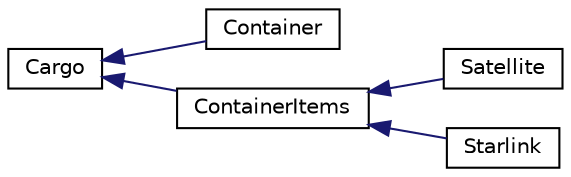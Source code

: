 digraph "Graphical Class Hierarchy"
{
 // LATEX_PDF_SIZE
  edge [fontname="Helvetica",fontsize="10",labelfontname="Helvetica",labelfontsize="10"];
  node [fontname="Helvetica",fontsize="10",shape=record];
  rankdir="LR";
  Node0 [label="Cargo",height=0.2,width=0.4,color="black", fillcolor="white", style="filled",URL="$classCargo.html",tooltip="Note: A Dragon Spacecraft can only take cargo."];
  Node0 -> Node1 [dir="back",color="midnightblue",fontsize="10",style="solid",fontname="Helvetica"];
  Node1 [label="Container",height=0.2,width=0.4,color="black", fillcolor="white", style="filled",URL="$classContainer.html",tooltip="THE CONCRETECOMPONENT."];
  Node0 -> Node2 [dir="back",color="midnightblue",fontsize="10",style="solid",fontname="Helvetica"];
  Node2 [label="ContainerItems",height=0.2,width=0.4,color="black", fillcolor="white", style="filled",URL="$classContainerItems.html",tooltip=" "];
  Node2 -> Node3 [dir="back",color="midnightblue",fontsize="10",style="solid",fontname="Helvetica"];
  Node3 [label="Satellite",height=0.2,width=0.4,color="black", fillcolor="white", style="filled",URL="$classSatellite.html",tooltip=" "];
  Node2 -> Node4 [dir="back",color="midnightblue",fontsize="10",style="solid",fontname="Helvetica"];
  Node4 [label="Starlink",height=0.2,width=0.4,color="black", fillcolor="white", style="filled",URL="$classStarlink.html",tooltip="Concrete Decorator B."];
}
